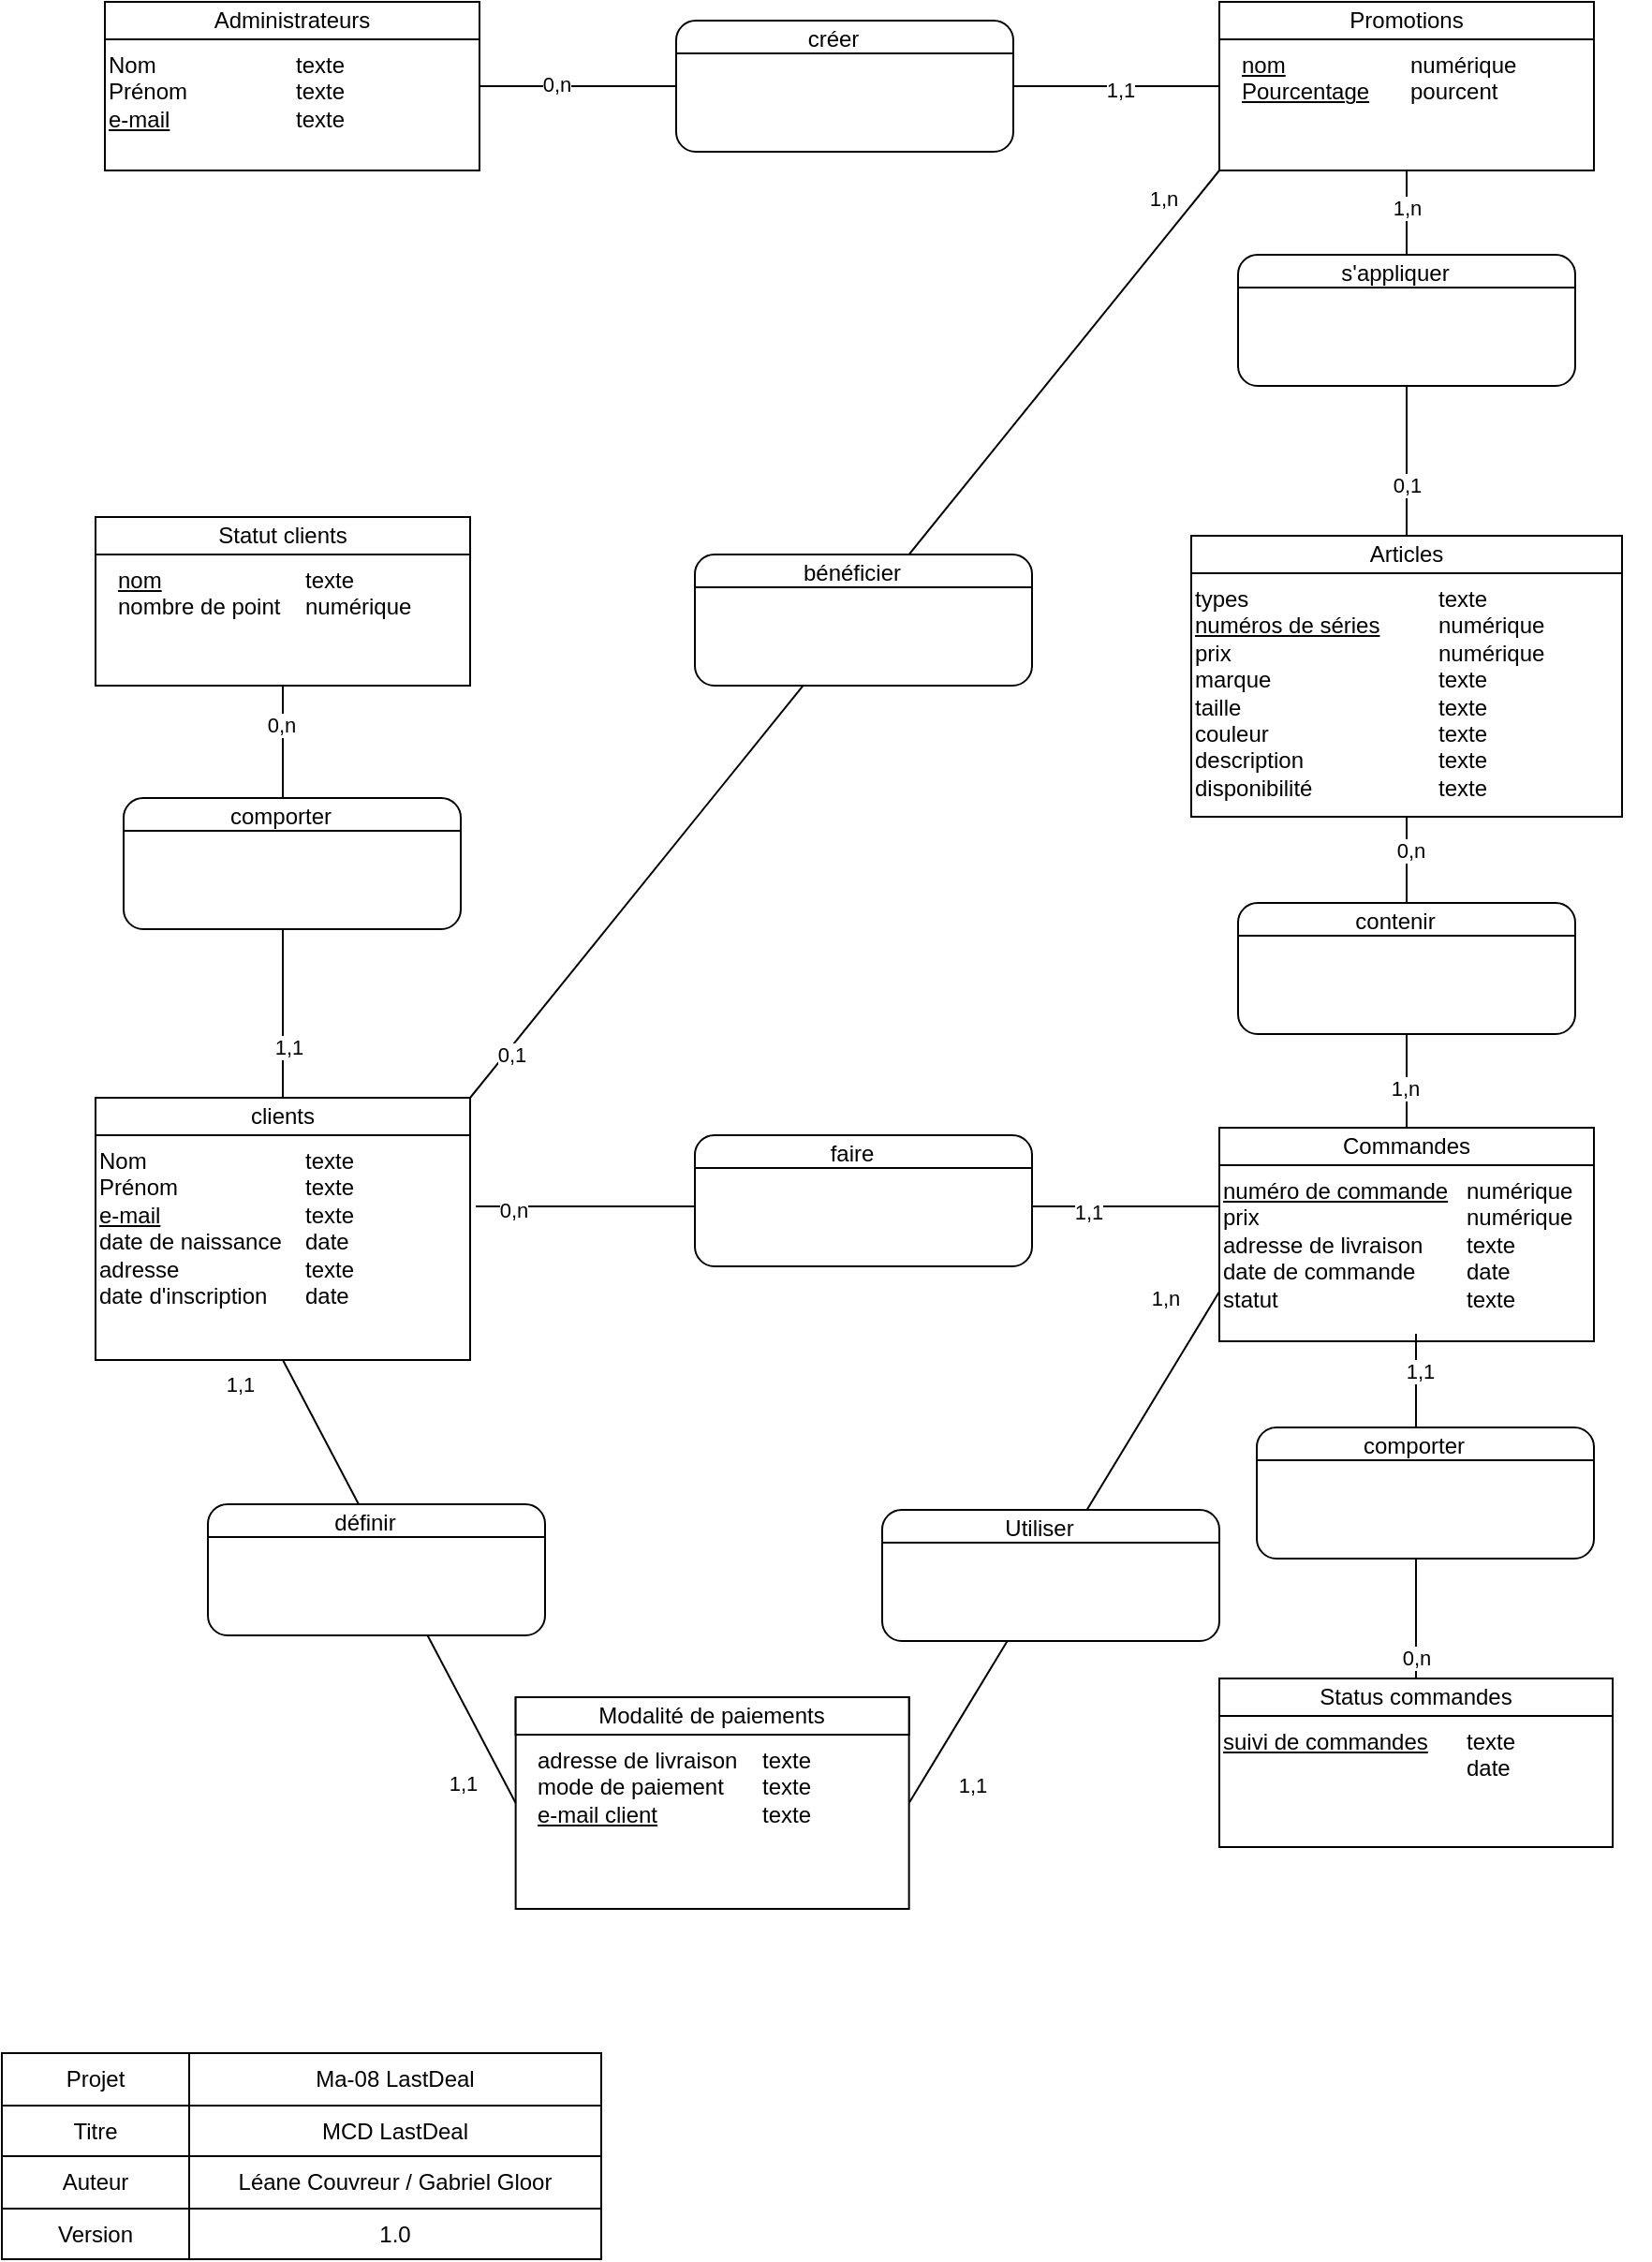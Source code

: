 <mxfile version="15.4.0" type="device"><diagram id="W2GY7oA0ibp8LEuj_WzP" name="Page-1"><mxGraphModel dx="1752" dy="2524" grid="1" gridSize="10" guides="1" tooltips="1" connect="1" arrows="1" fold="1" page="1" pageScale="1" pageWidth="827" pageHeight="1169" math="0" shadow="0"><root><mxCell id="0"/><mxCell id="1" parent="0"/><mxCell id="p02XkhCyAWFYEw8DRHpA-68" value="" style="endArrow=none;html=1;rounded=0;exitX=1;exitY=0.5;exitDx=0;exitDy=0;entryX=0;entryY=0.5;entryDx=0;entryDy=0;" parent="1" source="p02XkhCyAWFYEw8DRHpA-11" target="p02XkhCyAWFYEw8DRHpA-51" edge="1"><mxGeometry width="50" height="50" relative="1" as="geometry"><mxPoint x="250" y="180" as="sourcePoint"/><mxPoint x="300" y="130" as="targetPoint"/></mxGeometry></mxCell><mxCell id="p02XkhCyAWFYEw8DRHpA-69" value="0,n" style="edgeLabel;html=1;align=center;verticalAlign=middle;resizable=0;points=[];" parent="p02XkhCyAWFYEw8DRHpA-68" vertex="1" connectable="0"><mxGeometry x="-0.796" y="1" relative="1" as="geometry"><mxPoint as="offset"/></mxGeometry></mxCell><mxCell id="p02XkhCyAWFYEw8DRHpA-70" value="1,1" style="edgeLabel;html=1;align=center;verticalAlign=middle;resizable=0;points=[];" parent="p02XkhCyAWFYEw8DRHpA-68" vertex="1" connectable="0"><mxGeometry x="0.732" y="-2" relative="1" as="geometry"><mxPoint as="offset"/></mxGeometry></mxCell><mxCell id="p02XkhCyAWFYEw8DRHpA-1" value="&lt;div style=&quot;box-sizing: border-box ; width: 100% ; padding: 2px&quot;&gt;&lt;br&gt;&lt;/div&gt;" style="verticalAlign=top;align=center;overflow=fill;html=1;rounded=0;shadow=0;comic=0;labelBackgroundColor=none;strokeColor=#000000;strokeWidth=1;fillColor=#ffffff;fontFamily=Verdana;fontSize=12;fontColor=#000000;" parent="1" vertex="1"><mxGeometry x="85" y="-85" width="200" height="90" as="geometry"/></mxCell><mxCell id="p02XkhCyAWFYEw8DRHpA-4" value="&lt;div style=&quot;box-sizing: border-box ; width: 100% ; padding: 2px&quot;&gt;&lt;br&gt;&lt;/div&gt;" style="verticalAlign=top;align=center;overflow=fill;html=1;rounded=1;shadow=0;comic=0;labelBackgroundColor=none;strokeColor=#000000;strokeWidth=1;fillColor=#ffffff;fontFamily=Verdana;fontSize=12;fontColor=#000000;" parent="1" vertex="1"><mxGeometry x="390" y="-75" width="180" height="70" as="geometry"/></mxCell><mxCell id="p02XkhCyAWFYEw8DRHpA-7" value="&lt;div style=&quot;box-sizing: border-box ; width: 100% ; padding: 2px&quot;&gt;&lt;br&gt;&lt;/div&gt;" style="verticalAlign=top;align=center;overflow=fill;html=1;rounded=0;shadow=0;comic=0;labelBackgroundColor=none;strokeColor=#000000;strokeWidth=1;fillColor=#ffffff;fontFamily=Verdana;fontSize=12;fontColor=#000000;" parent="1" vertex="1"><mxGeometry x="80" y="500" width="200" height="140" as="geometry"/></mxCell><mxCell id="p02XkhCyAWFYEw8DRHpA-8" value="Administrateurs" style="rounded=0;whiteSpace=wrap;html=1;" parent="1" vertex="1"><mxGeometry x="85" y="-85" width="200" height="20" as="geometry"/></mxCell><mxCell id="p02XkhCyAWFYEw8DRHpA-9" value="clients" style="rounded=0;whiteSpace=wrap;html=1;" parent="1" vertex="1"><mxGeometry x="80" y="500" width="200" height="20" as="geometry"/></mxCell><mxCell id="p02XkhCyAWFYEw8DRHpA-10" value="Nom&lt;br&gt;Prénom&lt;br&gt;&lt;u&gt;e-mail&lt;/u&gt;" style="text;html=1;strokeColor=none;fillColor=none;align=left;verticalAlign=top;whiteSpace=wrap;rounded=0;" parent="1" vertex="1"><mxGeometry x="85" y="-65" width="90" height="60" as="geometry"/></mxCell><mxCell id="p02XkhCyAWFYEw8DRHpA-11" value="texte&lt;br&gt;texte&lt;br&gt;texte" style="text;html=1;strokeColor=none;fillColor=none;align=left;verticalAlign=top;whiteSpace=wrap;rounded=0;" parent="1" vertex="1"><mxGeometry x="185" y="-65" width="100" height="50" as="geometry"/></mxCell><mxCell id="p02XkhCyAWFYEw8DRHpA-12" value="Nom &lt;br&gt;Prénom&lt;br&gt;&lt;u&gt;e-mail&lt;br&gt;&lt;/u&gt;date de naissance&lt;br&gt;adresse&lt;br&gt;date d'inscription" style="text;html=1;strokeColor=none;fillColor=none;align=left;verticalAlign=top;whiteSpace=wrap;rounded=0;" parent="1" vertex="1"><mxGeometry x="80" y="520" width="110" height="110" as="geometry"/></mxCell><mxCell id="p02XkhCyAWFYEw8DRHpA-13" value="texte&lt;br&gt;texte&lt;br&gt;texte&lt;br&gt;date&lt;br&gt;texte&lt;br&gt;date" style="text;html=1;strokeColor=none;fillColor=none;align=left;verticalAlign=top;whiteSpace=wrap;rounded=0;" parent="1" vertex="1"><mxGeometry x="190" y="520" width="91" height="100" as="geometry"/></mxCell><mxCell id="p02XkhCyAWFYEw8DRHpA-16" value="" style="endArrow=none;html=1;entryX=1;entryY=0.25;entryDx=0;entryDy=0;exitX=0;exitY=0.25;exitDx=0;exitDy=0;" parent="1" source="p02XkhCyAWFYEw8DRHpA-4" target="p02XkhCyAWFYEw8DRHpA-4" edge="1"><mxGeometry width="50" height="50" relative="1" as="geometry"><mxPoint x="110" y="75" as="sourcePoint"/><mxPoint x="160" y="25" as="targetPoint"/></mxGeometry></mxCell><mxCell id="p02XkhCyAWFYEw8DRHpA-17" value="créer" style="text;html=1;strokeColor=none;fillColor=none;align=center;verticalAlign=middle;whiteSpace=wrap;rounded=0;" parent="1" vertex="1"><mxGeometry x="414" y="-75" width="120" height="20" as="geometry"/></mxCell><mxCell id="p02XkhCyAWFYEw8DRHpA-18" value="" style="shape=table;html=1;whiteSpace=wrap;startSize=0;container=1;collapsible=0;childLayout=tableLayout;" parent="1" vertex="1"><mxGeometry x="30" y="1010" width="320" height="110" as="geometry"/></mxCell><mxCell id="p02XkhCyAWFYEw8DRHpA-19" value="" style="shape=partialRectangle;html=1;whiteSpace=wrap;collapsible=0;dropTarget=0;pointerEvents=0;fillColor=none;top=0;left=0;bottom=0;right=0;points=[[0,0.5],[1,0.5]];portConstraint=eastwest;" parent="p02XkhCyAWFYEw8DRHpA-18" vertex="1"><mxGeometry width="320" height="28" as="geometry"/></mxCell><mxCell id="p02XkhCyAWFYEw8DRHpA-20" value="Projet" style="shape=partialRectangle;html=1;whiteSpace=wrap;connectable=0;overflow=hidden;fillColor=none;top=0;left=0;bottom=0;right=0;" parent="p02XkhCyAWFYEw8DRHpA-19" vertex="1"><mxGeometry width="100" height="28" as="geometry"><mxRectangle width="100" height="28" as="alternateBounds"/></mxGeometry></mxCell><mxCell id="p02XkhCyAWFYEw8DRHpA-21" value="Ma-08 LastDeal" style="shape=partialRectangle;html=1;whiteSpace=wrap;connectable=0;overflow=hidden;fillColor=none;top=0;left=0;bottom=0;right=0;" parent="p02XkhCyAWFYEw8DRHpA-19" vertex="1"><mxGeometry x="100" width="220" height="28" as="geometry"><mxRectangle width="220" height="28" as="alternateBounds"/></mxGeometry></mxCell><mxCell id="p02XkhCyAWFYEw8DRHpA-22" value="" style="shape=partialRectangle;html=1;whiteSpace=wrap;collapsible=0;dropTarget=0;pointerEvents=0;fillColor=none;top=0;left=0;bottom=0;right=0;points=[[0,0.5],[1,0.5]];portConstraint=eastwest;" parent="p02XkhCyAWFYEw8DRHpA-18" vertex="1"><mxGeometry y="28" width="320" height="27" as="geometry"/></mxCell><mxCell id="p02XkhCyAWFYEw8DRHpA-23" value="Titre" style="shape=partialRectangle;html=1;whiteSpace=wrap;connectable=0;overflow=hidden;fillColor=none;top=0;left=0;bottom=0;right=0;" parent="p02XkhCyAWFYEw8DRHpA-22" vertex="1"><mxGeometry width="100" height="27" as="geometry"><mxRectangle width="100" height="27" as="alternateBounds"/></mxGeometry></mxCell><mxCell id="p02XkhCyAWFYEw8DRHpA-24" value="MCD LastDeal" style="shape=partialRectangle;html=1;whiteSpace=wrap;connectable=0;overflow=hidden;fillColor=none;top=0;left=0;bottom=0;right=0;" parent="p02XkhCyAWFYEw8DRHpA-22" vertex="1"><mxGeometry x="100" width="220" height="27" as="geometry"><mxRectangle width="220" height="27" as="alternateBounds"/></mxGeometry></mxCell><mxCell id="p02XkhCyAWFYEw8DRHpA-25" value="" style="shape=partialRectangle;html=1;whiteSpace=wrap;collapsible=0;dropTarget=0;pointerEvents=0;fillColor=none;top=0;left=0;bottom=0;right=0;points=[[0,0.5],[1,0.5]];portConstraint=eastwest;" parent="p02XkhCyAWFYEw8DRHpA-18" vertex="1"><mxGeometry y="55" width="320" height="28" as="geometry"/></mxCell><mxCell id="p02XkhCyAWFYEw8DRHpA-26" value="Auteur" style="shape=partialRectangle;html=1;whiteSpace=wrap;connectable=0;overflow=hidden;fillColor=none;top=0;left=0;bottom=0;right=0;" parent="p02XkhCyAWFYEw8DRHpA-25" vertex="1"><mxGeometry width="100" height="28" as="geometry"><mxRectangle width="100" height="28" as="alternateBounds"/></mxGeometry></mxCell><mxCell id="p02XkhCyAWFYEw8DRHpA-27" value="Léane Couvreur / Gabriel Gloor" style="shape=partialRectangle;html=1;whiteSpace=wrap;connectable=0;overflow=hidden;fillColor=none;top=0;left=0;bottom=0;right=0;" parent="p02XkhCyAWFYEw8DRHpA-25" vertex="1"><mxGeometry x="100" width="220" height="28" as="geometry"><mxRectangle width="220" height="28" as="alternateBounds"/></mxGeometry></mxCell><mxCell id="p02XkhCyAWFYEw8DRHpA-28" value="" style="shape=partialRectangle;html=1;whiteSpace=wrap;collapsible=0;dropTarget=0;pointerEvents=0;fillColor=none;top=0;left=0;bottom=0;right=0;points=[[0,0.5],[1,0.5]];portConstraint=eastwest;" parent="p02XkhCyAWFYEw8DRHpA-18" vertex="1"><mxGeometry y="83" width="320" height="27" as="geometry"/></mxCell><mxCell id="p02XkhCyAWFYEw8DRHpA-29" value="Version" style="shape=partialRectangle;html=1;whiteSpace=wrap;connectable=0;overflow=hidden;fillColor=none;top=0;left=0;bottom=0;right=0;" parent="p02XkhCyAWFYEw8DRHpA-28" vertex="1"><mxGeometry width="100" height="27" as="geometry"><mxRectangle width="100" height="27" as="alternateBounds"/></mxGeometry></mxCell><mxCell id="p02XkhCyAWFYEw8DRHpA-30" value="1.0" style="shape=partialRectangle;html=1;whiteSpace=wrap;connectable=0;overflow=hidden;fillColor=none;top=0;left=0;bottom=0;right=0;" parent="p02XkhCyAWFYEw8DRHpA-28" vertex="1"><mxGeometry x="100" width="220" height="27" as="geometry"><mxRectangle width="220" height="27" as="alternateBounds"/></mxGeometry></mxCell><mxCell id="p02XkhCyAWFYEw8DRHpA-31" value="&lt;div style=&quot;box-sizing: border-box ; width: 100% ; padding: 2px&quot;&gt;&lt;br&gt;&lt;/div&gt;" style="verticalAlign=top;align=center;overflow=fill;html=1;rounded=0;shadow=0;comic=0;labelBackgroundColor=none;strokeColor=#000000;strokeWidth=1;fillColor=#ffffff;fontFamily=Verdana;fontSize=12;fontColor=#000000;" parent="1" vertex="1"><mxGeometry x="665" y="200" width="230" height="150" as="geometry"/></mxCell><mxCell id="p02XkhCyAWFYEw8DRHpA-32" value="Articles" style="rounded=0;whiteSpace=wrap;html=1;" parent="1" vertex="1"><mxGeometry x="665" y="200" width="230" height="20" as="geometry"/></mxCell><mxCell id="p02XkhCyAWFYEw8DRHpA-33" value="types&lt;br&gt;&lt;u&gt;numéros de séries&lt;br&gt;&lt;/u&gt;prix&lt;br&gt;marque&lt;br&gt;taille&lt;br&gt;couleur&lt;br&gt;description&lt;br&gt;disponibilité" style="text;html=1;strokeColor=none;fillColor=none;align=left;verticalAlign=top;whiteSpace=wrap;rounded=0;" parent="1" vertex="1"><mxGeometry x="665" y="220" width="120" height="120" as="geometry"/></mxCell><mxCell id="p02XkhCyAWFYEw8DRHpA-34" value="texte&lt;br&gt;numérique&lt;br&gt;numérique&lt;br&gt;texte&lt;br&gt;texte&lt;br&gt;texte&lt;br&gt;texte&lt;br&gt;texte" style="text;html=1;strokeColor=none;fillColor=none;align=left;verticalAlign=top;whiteSpace=wrap;rounded=0;" parent="1" vertex="1"><mxGeometry x="795" y="220" width="100" height="120" as="geometry"/></mxCell><mxCell id="p02XkhCyAWFYEw8DRHpA-35" value="&lt;div style=&quot;box-sizing: border-box ; width: 100% ; padding: 2px&quot;&gt;&lt;br&gt;&lt;/div&gt;" style="verticalAlign=top;align=center;overflow=fill;html=1;rounded=0;shadow=0;comic=0;labelBackgroundColor=none;strokeColor=#000000;strokeWidth=1;fillColor=#ffffff;fontFamily=Verdana;fontSize=12;fontColor=#000000;" parent="1" vertex="1"><mxGeometry x="680" y="516" width="200" height="114" as="geometry"/></mxCell><mxCell id="p02XkhCyAWFYEw8DRHpA-36" value="Commandes" style="rounded=0;whiteSpace=wrap;html=1;" parent="1" vertex="1"><mxGeometry x="680" y="516" width="200" height="20" as="geometry"/></mxCell><mxCell id="p02XkhCyAWFYEw8DRHpA-37" value="&lt;u&gt;numéro de commande&lt;/u&gt;&lt;br&gt;prix&lt;br&gt;adresse de livraison&lt;br&gt;date de commande&lt;br&gt;statut" style="text;html=1;strokeColor=none;fillColor=none;align=left;verticalAlign=top;whiteSpace=wrap;rounded=0;" parent="1" vertex="1"><mxGeometry x="680" y="536" width="140" height="90" as="geometry"/></mxCell><mxCell id="p02XkhCyAWFYEw8DRHpA-38" value="numérique&lt;br&gt;numérique&lt;br&gt;texte&lt;br&gt;date&lt;br&gt;texte" style="text;html=1;strokeColor=none;fillColor=none;align=left;verticalAlign=top;whiteSpace=wrap;rounded=0;" parent="1" vertex="1"><mxGeometry x="810" y="536" width="100" height="94" as="geometry"/></mxCell><mxCell id="p02XkhCyAWFYEw8DRHpA-39" value="&lt;div style=&quot;box-sizing: border-box ; width: 100% ; padding: 2px&quot;&gt;&lt;br&gt;&lt;/div&gt;" style="verticalAlign=top;align=center;overflow=fill;html=1;rounded=0;shadow=0;comic=0;labelBackgroundColor=none;strokeColor=#000000;strokeWidth=1;fillColor=#ffffff;fontFamily=Verdana;fontSize=12;fontColor=#000000;" parent="1" vertex="1"><mxGeometry x="680" y="810" width="210" height="90" as="geometry"/></mxCell><mxCell id="p02XkhCyAWFYEw8DRHpA-40" value="Status commandes" style="rounded=0;whiteSpace=wrap;html=1;" parent="1" vertex="1"><mxGeometry x="680" y="810" width="210" height="20" as="geometry"/></mxCell><mxCell id="p02XkhCyAWFYEw8DRHpA-41" value="&lt;u&gt;suivi de commandes&lt;br&gt;&lt;/u&gt;" style="text;html=1;strokeColor=none;fillColor=none;align=left;verticalAlign=top;whiteSpace=wrap;rounded=0;" parent="1" vertex="1"><mxGeometry x="680" y="830" width="120" height="60" as="geometry"/></mxCell><mxCell id="p02XkhCyAWFYEw8DRHpA-42" value="texte&lt;br&gt;date&amp;nbsp;" style="text;html=1;strokeColor=none;fillColor=none;align=left;verticalAlign=top;whiteSpace=wrap;rounded=0;" parent="1" vertex="1"><mxGeometry x="810" y="830" width="100" height="50" as="geometry"/></mxCell><mxCell id="p02XkhCyAWFYEw8DRHpA-47" value="&lt;div style=&quot;box-sizing: border-box ; width: 100% ; padding: 2px&quot;&gt;&lt;br&gt;&lt;/div&gt;" style="verticalAlign=top;align=center;overflow=fill;html=1;rounded=0;shadow=0;comic=0;labelBackgroundColor=none;strokeColor=#000000;strokeWidth=1;fillColor=#ffffff;fontFamily=Verdana;fontSize=12;fontColor=#000000;" parent="1" vertex="1"><mxGeometry x="80" y="190" width="200" height="90" as="geometry"/></mxCell><mxCell id="p02XkhCyAWFYEw8DRHpA-48" value="Statut clients" style="rounded=0;whiteSpace=wrap;html=1;" parent="1" vertex="1"><mxGeometry x="80" y="190" width="200" height="20" as="geometry"/></mxCell><mxCell id="p02XkhCyAWFYEw8DRHpA-49" value="&lt;u&gt;nom&lt;/u&gt;&lt;br&gt;nombre de point" style="text;html=1;strokeColor=none;fillColor=none;align=left;verticalAlign=top;whiteSpace=wrap;rounded=0;" parent="1" vertex="1"><mxGeometry x="90" y="210" width="90" height="70" as="geometry"/></mxCell><mxCell id="p02XkhCyAWFYEw8DRHpA-50" value="texte&lt;br&gt;numérique&lt;br&gt;" style="text;html=1;strokeColor=none;fillColor=none;align=left;verticalAlign=top;whiteSpace=wrap;rounded=0;" parent="1" vertex="1"><mxGeometry x="190" y="210" width="100" height="60" as="geometry"/></mxCell><mxCell id="p02XkhCyAWFYEw8DRHpA-51" value="&lt;div style=&quot;box-sizing: border-box ; width: 100% ; padding: 2px&quot;&gt;&lt;br&gt;&lt;/div&gt;" style="verticalAlign=top;align=center;overflow=fill;html=1;rounded=0;shadow=0;comic=0;labelBackgroundColor=none;strokeColor=#000000;strokeWidth=1;fillColor=#ffffff;fontFamily=Verdana;fontSize=12;fontColor=#000000;" parent="1" vertex="1"><mxGeometry x="680" y="-85" width="200" height="90" as="geometry"/></mxCell><mxCell id="p02XkhCyAWFYEw8DRHpA-52" value="Promotions" style="rounded=0;whiteSpace=wrap;html=1;" parent="1" vertex="1"><mxGeometry x="680" y="-85" width="200" height="20" as="geometry"/></mxCell><mxCell id="p02XkhCyAWFYEw8DRHpA-53" value="&lt;u&gt;nom&lt;br&gt;Pourcentage&lt;/u&gt;" style="text;html=1;strokeColor=none;fillColor=none;align=left;verticalAlign=top;whiteSpace=wrap;rounded=0;" parent="1" vertex="1"><mxGeometry x="690" y="-65" width="90" height="60" as="geometry"/></mxCell><mxCell id="p02XkhCyAWFYEw8DRHpA-54" value="numérique&lt;br&gt;pourcent" style="text;html=1;strokeColor=none;fillColor=none;align=left;verticalAlign=top;whiteSpace=wrap;rounded=0;" parent="1" vertex="1"><mxGeometry x="780" y="-65" width="100" height="60" as="geometry"/></mxCell><mxCell id="p02XkhCyAWFYEw8DRHpA-71" value="" style="endArrow=none;html=1;rounded=0;entryX=0.5;entryY=1;entryDx=0;entryDy=0;exitX=0.5;exitY=0;exitDx=0;exitDy=0;" parent="1" source="p02XkhCyAWFYEw8DRHpA-32" target="p02XkhCyAWFYEw8DRHpA-51" edge="1"><mxGeometry width="50" height="50" relative="1" as="geometry"><mxPoint x="250" y="280" as="sourcePoint"/><mxPoint x="300" y="230" as="targetPoint"/></mxGeometry></mxCell><mxCell id="p02XkhCyAWFYEw8DRHpA-75" value="1,n" style="edgeLabel;html=1;align=center;verticalAlign=middle;resizable=0;points=[];" parent="p02XkhCyAWFYEw8DRHpA-71" vertex="1" connectable="0"><mxGeometry x="0.795" relative="1" as="geometry"><mxPoint as="offset"/></mxGeometry></mxCell><mxCell id="p02XkhCyAWFYEw8DRHpA-76" value="0,1" style="edgeLabel;html=1;align=center;verticalAlign=middle;resizable=0;points=[];" parent="p02XkhCyAWFYEw8DRHpA-71" vertex="1" connectable="0"><mxGeometry x="-0.723" relative="1" as="geometry"><mxPoint as="offset"/></mxGeometry></mxCell><mxCell id="p02XkhCyAWFYEw8DRHpA-72" value="&lt;div style=&quot;box-sizing: border-box ; width: 100% ; padding: 2px&quot;&gt;&lt;br&gt;&lt;/div&gt;" style="verticalAlign=top;align=center;overflow=fill;html=1;rounded=1;shadow=0;comic=0;labelBackgroundColor=none;strokeColor=#000000;strokeWidth=1;fillColor=#ffffff;fontFamily=Verdana;fontSize=12;fontColor=#000000;" parent="1" vertex="1"><mxGeometry x="690" y="50" width="180" height="70" as="geometry"/></mxCell><mxCell id="p02XkhCyAWFYEw8DRHpA-73" value="" style="endArrow=none;html=1;entryX=1;entryY=0.25;entryDx=0;entryDy=0;exitX=0;exitY=0.25;exitDx=0;exitDy=0;" parent="1" source="p02XkhCyAWFYEw8DRHpA-72" target="p02XkhCyAWFYEw8DRHpA-72" edge="1"><mxGeometry width="50" height="50" relative="1" as="geometry"><mxPoint x="410" y="200" as="sourcePoint"/><mxPoint x="460" y="150" as="targetPoint"/></mxGeometry></mxCell><mxCell id="p02XkhCyAWFYEw8DRHpA-74" value="s'appliquer" style="text;html=1;strokeColor=none;fillColor=none;align=center;verticalAlign=middle;whiteSpace=wrap;rounded=0;" parent="1" vertex="1"><mxGeometry x="714" y="50" width="120" height="20" as="geometry"/></mxCell><mxCell id="p02XkhCyAWFYEw8DRHpA-77" value="" style="endArrow=none;html=1;rounded=0;entryX=0.5;entryY=1;entryDx=0;entryDy=0;exitX=0.5;exitY=0;exitDx=0;exitDy=0;" parent="1" source="p02XkhCyAWFYEw8DRHpA-36" target="p02XkhCyAWFYEw8DRHpA-31" edge="1"><mxGeometry width="50" height="50" relative="1" as="geometry"><mxPoint x="250" y="280" as="sourcePoint"/><mxPoint x="300" y="230" as="targetPoint"/></mxGeometry></mxCell><mxCell id="p02XkhCyAWFYEw8DRHpA-81" value="0,n" style="edgeLabel;html=1;align=center;verticalAlign=middle;resizable=0;points=[];" parent="p02XkhCyAWFYEw8DRHpA-77" vertex="1" connectable="0"><mxGeometry x="0.787" y="-2" relative="1" as="geometry"><mxPoint as="offset"/></mxGeometry></mxCell><mxCell id="p02XkhCyAWFYEw8DRHpA-82" value="1,n" style="edgeLabel;html=1;align=center;verticalAlign=middle;resizable=0;points=[];" parent="p02XkhCyAWFYEw8DRHpA-77" vertex="1" connectable="0"><mxGeometry x="-0.738" y="1" relative="1" as="geometry"><mxPoint as="offset"/></mxGeometry></mxCell><mxCell id="p02XkhCyAWFYEw8DRHpA-78" value="&lt;div style=&quot;box-sizing: border-box ; width: 100% ; padding: 2px&quot;&gt;&lt;br&gt;&lt;/div&gt;" style="verticalAlign=top;align=center;overflow=fill;html=1;rounded=1;shadow=0;comic=0;labelBackgroundColor=none;strokeColor=#000000;strokeWidth=1;fillColor=#ffffff;fontFamily=Verdana;fontSize=12;fontColor=#000000;" parent="1" vertex="1"><mxGeometry x="690" y="396" width="180" height="70" as="geometry"/></mxCell><mxCell id="p02XkhCyAWFYEw8DRHpA-79" value="" style="endArrow=none;html=1;entryX=1;entryY=0.25;entryDx=0;entryDy=0;exitX=0;exitY=0.25;exitDx=0;exitDy=0;" parent="1" source="p02XkhCyAWFYEw8DRHpA-78" target="p02XkhCyAWFYEw8DRHpA-78" edge="1"><mxGeometry width="50" height="50" relative="1" as="geometry"><mxPoint x="410" y="546" as="sourcePoint"/><mxPoint x="460" y="496" as="targetPoint"/></mxGeometry></mxCell><mxCell id="p02XkhCyAWFYEw8DRHpA-80" value="contenir" style="text;html=1;strokeColor=none;fillColor=none;align=center;verticalAlign=middle;whiteSpace=wrap;rounded=0;" parent="1" vertex="1"><mxGeometry x="714" y="396" width="120" height="20" as="geometry"/></mxCell><mxCell id="p02XkhCyAWFYEw8DRHpA-83" value="" style="endArrow=none;html=1;rounded=0;entryX=1.022;entryY=0.38;entryDx=0;entryDy=0;entryPerimeter=0;" parent="1" target="p02XkhCyAWFYEw8DRHpA-13" edge="1"><mxGeometry width="50" height="50" relative="1" as="geometry"><mxPoint x="680" y="558" as="sourcePoint"/><mxPoint x="300" y="230" as="targetPoint"/></mxGeometry></mxCell><mxCell id="p02XkhCyAWFYEw8DRHpA-90" value="0,n" style="edgeLabel;html=1;align=center;verticalAlign=middle;resizable=0;points=[];" parent="p02XkhCyAWFYEw8DRHpA-83" vertex="1" connectable="0"><mxGeometry x="0.899" y="2" relative="1" as="geometry"><mxPoint as="offset"/></mxGeometry></mxCell><mxCell id="p02XkhCyAWFYEw8DRHpA-91" value="1,1" style="edgeLabel;html=1;align=center;verticalAlign=middle;resizable=0;points=[];" parent="p02XkhCyAWFYEw8DRHpA-83" vertex="1" connectable="0"><mxGeometry x="-0.899" y="3" relative="1" as="geometry"><mxPoint x="-50" as="offset"/></mxGeometry></mxCell><mxCell id="p02XkhCyAWFYEw8DRHpA-87" value="&lt;div style=&quot;box-sizing: border-box ; width: 100% ; padding: 2px&quot;&gt;&lt;br&gt;&lt;/div&gt;" style="verticalAlign=top;align=center;overflow=fill;html=1;rounded=1;shadow=0;comic=0;labelBackgroundColor=none;strokeColor=#000000;strokeWidth=1;fillColor=#ffffff;fontFamily=Verdana;fontSize=12;fontColor=#000000;" parent="1" vertex="1"><mxGeometry x="400" y="520" width="180" height="70" as="geometry"/></mxCell><mxCell id="p02XkhCyAWFYEw8DRHpA-88" value="" style="endArrow=none;html=1;entryX=1;entryY=0.25;entryDx=0;entryDy=0;exitX=0;exitY=0.25;exitDx=0;exitDy=0;" parent="1" source="p02XkhCyAWFYEw8DRHpA-87" target="p02XkhCyAWFYEw8DRHpA-87" edge="1"><mxGeometry width="50" height="50" relative="1" as="geometry"><mxPoint x="120" y="670" as="sourcePoint"/><mxPoint x="170" y="620" as="targetPoint"/></mxGeometry></mxCell><mxCell id="p02XkhCyAWFYEw8DRHpA-89" value="faire" style="text;html=1;strokeColor=none;fillColor=none;align=center;verticalAlign=middle;whiteSpace=wrap;rounded=0;" parent="1" vertex="1"><mxGeometry x="424" y="520" width="120" height="20" as="geometry"/></mxCell><mxCell id="p02XkhCyAWFYEw8DRHpA-92" value="" style="endArrow=none;html=1;rounded=0;entryX=0.75;entryY=1;entryDx=0;entryDy=0;exitX=0.5;exitY=0;exitDx=0;exitDy=0;" parent="1" source="p02XkhCyAWFYEw8DRHpA-40" target="p02XkhCyAWFYEw8DRHpA-37" edge="1"><mxGeometry width="50" height="50" relative="1" as="geometry"><mxPoint x="250" y="726" as="sourcePoint"/><mxPoint x="300" y="676" as="targetPoint"/></mxGeometry></mxCell><mxCell id="p02XkhCyAWFYEw8DRHpA-93" value="1,1" style="edgeLabel;html=1;align=center;verticalAlign=middle;resizable=0;points=[];" parent="p02XkhCyAWFYEw8DRHpA-92" vertex="1" connectable="0"><mxGeometry x="0.782" y="-2" relative="1" as="geometry"><mxPoint as="offset"/></mxGeometry></mxCell><mxCell id="p02XkhCyAWFYEw8DRHpA-94" value="0,n" style="edgeLabel;html=1;align=center;verticalAlign=middle;resizable=0;points=[];" parent="p02XkhCyAWFYEw8DRHpA-92" vertex="1" connectable="0"><mxGeometry x="-0.882" relative="1" as="geometry"><mxPoint as="offset"/></mxGeometry></mxCell><mxCell id="p02XkhCyAWFYEw8DRHpA-95" value="" style="endArrow=none;html=1;rounded=0;exitX=0.5;exitY=0;exitDx=0;exitDy=0;entryX=1;entryY=1;entryDx=0;entryDy=0;" parent="1" source="p02XkhCyAWFYEw8DRHpA-9" target="p02XkhCyAWFYEw8DRHpA-49" edge="1"><mxGeometry width="50" height="50" relative="1" as="geometry"><mxPoint x="250" y="320" as="sourcePoint"/><mxPoint x="300" y="270" as="targetPoint"/></mxGeometry></mxCell><mxCell id="p02XkhCyAWFYEw8DRHpA-96" value="0,n" style="edgeLabel;html=1;align=center;verticalAlign=middle;resizable=0;points=[];" parent="p02XkhCyAWFYEw8DRHpA-95" vertex="1" connectable="0"><mxGeometry x="0.81" y="1" relative="1" as="geometry"><mxPoint as="offset"/></mxGeometry></mxCell><mxCell id="p02XkhCyAWFYEw8DRHpA-97" value="1,1" style="edgeLabel;html=1;align=center;verticalAlign=middle;resizable=0;points=[];" parent="p02XkhCyAWFYEw8DRHpA-95" vertex="1" connectable="0"><mxGeometry x="-0.75" y="-3" relative="1" as="geometry"><mxPoint as="offset"/></mxGeometry></mxCell><mxCell id="uS6c0DsPAv1hHzKzJBCr-1" value="&lt;div style=&quot;box-sizing: border-box ; width: 100% ; padding: 2px&quot;&gt;&lt;br&gt;&lt;/div&gt;" style="verticalAlign=top;align=center;overflow=fill;html=1;rounded=1;shadow=0;comic=0;labelBackgroundColor=none;strokeColor=#000000;strokeWidth=1;fillColor=#ffffff;fontFamily=Verdana;fontSize=12;fontColor=#000000;" vertex="1" parent="1"><mxGeometry x="95" y="340" width="180" height="70" as="geometry"/></mxCell><mxCell id="uS6c0DsPAv1hHzKzJBCr-2" value="" style="endArrow=none;html=1;entryX=1;entryY=0.25;entryDx=0;entryDy=0;exitX=0;exitY=0.25;exitDx=0;exitDy=0;" edge="1" parent="1" source="uS6c0DsPAv1hHzKzJBCr-1" target="uS6c0DsPAv1hHzKzJBCr-1"><mxGeometry width="50" height="50" relative="1" as="geometry"><mxPoint x="-185" y="490" as="sourcePoint"/><mxPoint x="-135" y="440" as="targetPoint"/></mxGeometry></mxCell><mxCell id="uS6c0DsPAv1hHzKzJBCr-3" value="comporter" style="text;html=1;strokeColor=none;fillColor=none;align=center;verticalAlign=middle;whiteSpace=wrap;rounded=0;" vertex="1" parent="1"><mxGeometry x="119" y="340" width="120" height="20" as="geometry"/></mxCell><mxCell id="uS6c0DsPAv1hHzKzJBCr-4" value="&lt;div style=&quot;box-sizing: border-box ; width: 100% ; padding: 2px&quot;&gt;&lt;br&gt;&lt;/div&gt;" style="verticalAlign=top;align=center;overflow=fill;html=1;rounded=1;shadow=0;comic=0;labelBackgroundColor=none;strokeColor=#000000;strokeWidth=1;fillColor=#ffffff;fontFamily=Verdana;fontSize=12;fontColor=#000000;" vertex="1" parent="1"><mxGeometry x="700" y="676" width="180" height="70" as="geometry"/></mxCell><mxCell id="uS6c0DsPAv1hHzKzJBCr-5" value="" style="endArrow=none;html=1;entryX=1;entryY=0.25;entryDx=0;entryDy=0;exitX=0;exitY=0.25;exitDx=0;exitDy=0;" edge="1" parent="1" source="uS6c0DsPAv1hHzKzJBCr-4" target="uS6c0DsPAv1hHzKzJBCr-4"><mxGeometry width="50" height="50" relative="1" as="geometry"><mxPoint x="420" y="826" as="sourcePoint"/><mxPoint x="470" y="776" as="targetPoint"/></mxGeometry></mxCell><mxCell id="uS6c0DsPAv1hHzKzJBCr-6" value="comporter" style="text;html=1;strokeColor=none;fillColor=none;align=center;verticalAlign=middle;whiteSpace=wrap;rounded=0;" vertex="1" parent="1"><mxGeometry x="724" y="676" width="120" height="20" as="geometry"/></mxCell><mxCell id="uS6c0DsPAv1hHzKzJBCr-8" value="&lt;div style=&quot;box-sizing: border-box ; width: 100% ; padding: 2px&quot;&gt;&lt;br&gt;&lt;/div&gt;" style="verticalAlign=top;align=center;overflow=fill;html=1;rounded=0;shadow=0;comic=0;labelBackgroundColor=none;strokeColor=#000000;strokeWidth=1;fillColor=#ffffff;fontFamily=Verdana;fontSize=12;fontColor=#000000;" vertex="1" parent="1"><mxGeometry x="304.32" y="820" width="210" height="113" as="geometry"/></mxCell><mxCell id="uS6c0DsPAv1hHzKzJBCr-9" value="Modalité de paiements" style="rounded=0;whiteSpace=wrap;html=1;" vertex="1" parent="1"><mxGeometry x="304.32" y="820" width="210" height="20" as="geometry"/></mxCell><mxCell id="uS6c0DsPAv1hHzKzJBCr-10" value="adresse de livraison&lt;br&gt;mode de paiement&lt;br&gt;&lt;u&gt;e-mail client&lt;/u&gt;" style="text;html=1;strokeColor=none;fillColor=none;align=left;verticalAlign=top;whiteSpace=wrap;rounded=0;" vertex="1" parent="1"><mxGeometry x="314.32" y="840" width="120" height="60" as="geometry"/></mxCell><mxCell id="uS6c0DsPAv1hHzKzJBCr-11" value="texte&lt;br&gt;texte&lt;br&gt;texte" style="text;html=1;strokeColor=none;fillColor=none;align=left;verticalAlign=top;whiteSpace=wrap;rounded=0;" vertex="1" parent="1"><mxGeometry x="434.32" y="840" width="60" height="50" as="geometry"/></mxCell><mxCell id="uS6c0DsPAv1hHzKzJBCr-14" value="" style="endArrow=none;html=1;rounded=0;entryX=0.5;entryY=1;entryDx=0;entryDy=0;exitX=0;exitY=0.5;exitDx=0;exitDy=0;" edge="1" parent="1" source="uS6c0DsPAv1hHzKzJBCr-8" target="p02XkhCyAWFYEw8DRHpA-7"><mxGeometry width="50" height="50" relative="1" as="geometry"><mxPoint x="300" y="890" as="sourcePoint"/><mxPoint x="40.002" y="880" as="targetPoint"/></mxGeometry></mxCell><mxCell id="uS6c0DsPAv1hHzKzJBCr-15" value="1,1" style="edgeLabel;html=1;align=center;verticalAlign=middle;resizable=0;points=[];" vertex="1" connectable="0" parent="uS6c0DsPAv1hHzKzJBCr-14"><mxGeometry x="0.899" y="2" relative="1" as="geometry"><mxPoint x="-28" as="offset"/></mxGeometry></mxCell><mxCell id="uS6c0DsPAv1hHzKzJBCr-16" value="1,1" style="edgeLabel;html=1;align=center;verticalAlign=middle;resizable=0;points=[];" vertex="1" connectable="0" parent="uS6c0DsPAv1hHzKzJBCr-14"><mxGeometry x="-0.899" y="3" relative="1" as="geometry"><mxPoint x="-20" as="offset"/></mxGeometry></mxCell><mxCell id="uS6c0DsPAv1hHzKzJBCr-17" value="" style="endArrow=none;html=1;rounded=0;entryX=1;entryY=0.5;entryDx=0;entryDy=0;exitX=0;exitY=0.75;exitDx=0;exitDy=0;" edge="1" parent="1" source="p02XkhCyAWFYEw8DRHpA-37" target="uS6c0DsPAv1hHzKzJBCr-8"><mxGeometry width="50" height="50" relative="1" as="geometry"><mxPoint x="636" y="670" as="sourcePoint"/><mxPoint x="239.002" y="670" as="targetPoint"/></mxGeometry></mxCell><mxCell id="uS6c0DsPAv1hHzKzJBCr-18" value="1,1" style="edgeLabel;html=1;align=center;verticalAlign=middle;resizable=0;points=[];" vertex="1" connectable="0" parent="uS6c0DsPAv1hHzKzJBCr-17"><mxGeometry x="0.899" y="2" relative="1" as="geometry"><mxPoint x="23" y="3" as="offset"/></mxGeometry></mxCell><mxCell id="uS6c0DsPAv1hHzKzJBCr-19" value="1,n" style="edgeLabel;html=1;align=center;verticalAlign=middle;resizable=0;points=[];" vertex="1" connectable="0" parent="uS6c0DsPAv1hHzKzJBCr-17"><mxGeometry x="-0.899" y="3" relative="1" as="geometry"><mxPoint x="-24" y="-12" as="offset"/></mxGeometry></mxCell><mxCell id="uS6c0DsPAv1hHzKzJBCr-20" value="" style="endArrow=none;html=1;rounded=0;entryX=1;entryY=0;entryDx=0;entryDy=0;exitX=0;exitY=1;exitDx=0;exitDy=0;" edge="1" parent="1" source="p02XkhCyAWFYEw8DRHpA-51" target="p02XkhCyAWFYEw8DRHpA-9"><mxGeometry width="50" height="50" relative="1" as="geometry"><mxPoint x="687" y="340" as="sourcePoint"/><mxPoint x="290.002" y="340" as="targetPoint"/></mxGeometry></mxCell><mxCell id="uS6c0DsPAv1hHzKzJBCr-21" value="0,1" style="edgeLabel;html=1;align=center;verticalAlign=middle;resizable=0;points=[];" vertex="1" connectable="0" parent="uS6c0DsPAv1hHzKzJBCr-20"><mxGeometry x="0.899" y="2" relative="1" as="geometry"><mxPoint as="offset"/></mxGeometry></mxCell><mxCell id="uS6c0DsPAv1hHzKzJBCr-22" value="1,n" style="edgeLabel;html=1;align=center;verticalAlign=middle;resizable=0;points=[];" vertex="1" connectable="0" parent="uS6c0DsPAv1hHzKzJBCr-20"><mxGeometry x="-0.899" y="3" relative="1" as="geometry"><mxPoint x="-12" y="-12" as="offset"/></mxGeometry></mxCell><mxCell id="uS6c0DsPAv1hHzKzJBCr-23" value="&lt;div style=&quot;box-sizing: border-box ; width: 100% ; padding: 2px&quot;&gt;&lt;br&gt;&lt;/div&gt;" style="verticalAlign=top;align=center;overflow=fill;html=1;rounded=1;shadow=0;comic=0;labelBackgroundColor=none;strokeColor=#000000;strokeWidth=1;fillColor=#ffffff;fontFamily=Verdana;fontSize=12;fontColor=#000000;" vertex="1" parent="1"><mxGeometry x="400" y="210" width="180" height="70" as="geometry"/></mxCell><mxCell id="uS6c0DsPAv1hHzKzJBCr-24" value="" style="endArrow=none;html=1;entryX=1;entryY=0.25;entryDx=0;entryDy=0;exitX=0;exitY=0.25;exitDx=0;exitDy=0;" edge="1" parent="1" source="uS6c0DsPAv1hHzKzJBCr-23" target="uS6c0DsPAv1hHzKzJBCr-23"><mxGeometry width="50" height="50" relative="1" as="geometry"><mxPoint x="120" y="360" as="sourcePoint"/><mxPoint x="170" y="310" as="targetPoint"/></mxGeometry></mxCell><mxCell id="uS6c0DsPAv1hHzKzJBCr-25" value="bénéficier" style="text;html=1;strokeColor=none;fillColor=none;align=center;verticalAlign=middle;whiteSpace=wrap;rounded=0;" vertex="1" parent="1"><mxGeometry x="424" y="210" width="120" height="20" as="geometry"/></mxCell><mxCell id="uS6c0DsPAv1hHzKzJBCr-26" value="&lt;div style=&quot;box-sizing: border-box ; width: 100% ; padding: 2px&quot;&gt;&lt;br&gt;&lt;/div&gt;" style="verticalAlign=top;align=center;overflow=fill;html=1;rounded=1;shadow=0;comic=0;labelBackgroundColor=none;strokeColor=#000000;strokeWidth=1;fillColor=#ffffff;fontFamily=Verdana;fontSize=12;fontColor=#000000;" vertex="1" parent="1"><mxGeometry x="140" y="717" width="180" height="70" as="geometry"/></mxCell><mxCell id="uS6c0DsPAv1hHzKzJBCr-27" value="" style="endArrow=none;html=1;entryX=1;entryY=0.25;entryDx=0;entryDy=0;exitX=0;exitY=0.25;exitDx=0;exitDy=0;" edge="1" parent="1" source="uS6c0DsPAv1hHzKzJBCr-26" target="uS6c0DsPAv1hHzKzJBCr-26"><mxGeometry width="50" height="50" relative="1" as="geometry"><mxPoint x="-140" y="867" as="sourcePoint"/><mxPoint x="-90" y="817" as="targetPoint"/></mxGeometry></mxCell><mxCell id="uS6c0DsPAv1hHzKzJBCr-28" value="définir" style="text;html=1;strokeColor=none;fillColor=none;align=center;verticalAlign=middle;whiteSpace=wrap;rounded=0;" vertex="1" parent="1"><mxGeometry x="164" y="717" width="120" height="20" as="geometry"/></mxCell><mxCell id="uS6c0DsPAv1hHzKzJBCr-29" value="&lt;div style=&quot;box-sizing: border-box ; width: 100% ; padding: 2px&quot;&gt;&lt;br&gt;&lt;/div&gt;" style="verticalAlign=top;align=center;overflow=fill;html=1;rounded=1;shadow=0;comic=0;labelBackgroundColor=none;strokeColor=#000000;strokeWidth=1;fillColor=#ffffff;fontFamily=Verdana;fontSize=12;fontColor=#000000;" vertex="1" parent="1"><mxGeometry x="500" y="720" width="180" height="70" as="geometry"/></mxCell><mxCell id="uS6c0DsPAv1hHzKzJBCr-30" value="" style="endArrow=none;html=1;entryX=1;entryY=0.25;entryDx=0;entryDy=0;exitX=0;exitY=0.25;exitDx=0;exitDy=0;" edge="1" parent="1" source="uS6c0DsPAv1hHzKzJBCr-29" target="uS6c0DsPAv1hHzKzJBCr-29"><mxGeometry width="50" height="50" relative="1" as="geometry"><mxPoint x="220" y="870" as="sourcePoint"/><mxPoint x="270" y="820" as="targetPoint"/></mxGeometry></mxCell><mxCell id="uS6c0DsPAv1hHzKzJBCr-31" value="Utiliser" style="text;html=1;strokeColor=none;fillColor=none;align=center;verticalAlign=middle;whiteSpace=wrap;rounded=0;" vertex="1" parent="1"><mxGeometry x="524" y="720" width="120" height="20" as="geometry"/></mxCell></root></mxGraphModel></diagram></mxfile>